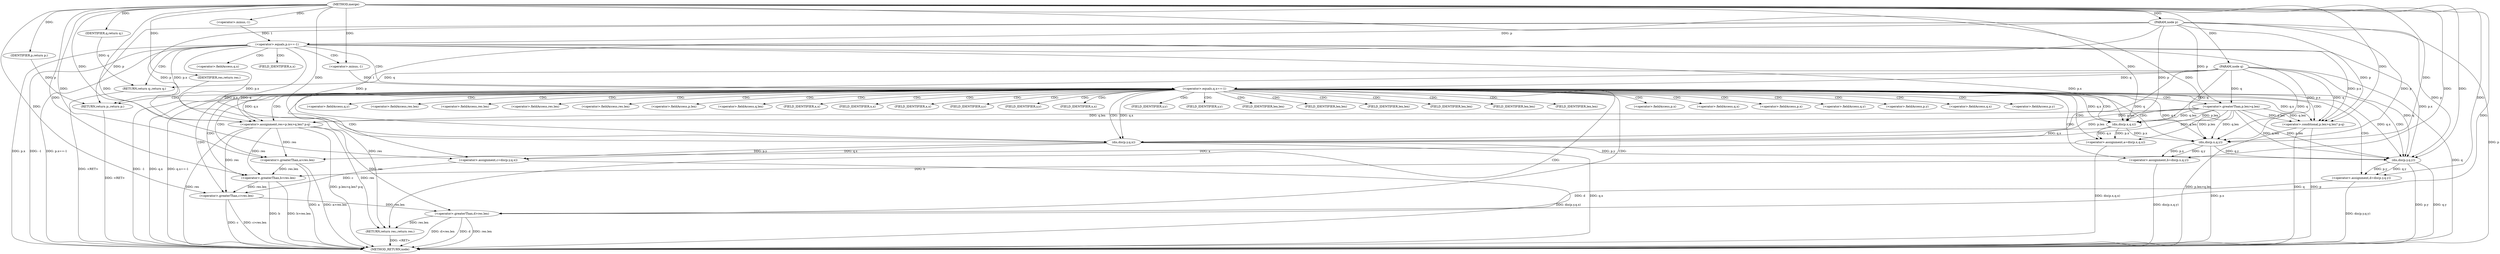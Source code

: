 digraph "merge" {  
"1000402" [label = "(METHOD,merge)" ]
"1000507" [label = "(METHOD_RETURN,node)" ]
"1000403" [label = "(PARAM,node p)" ]
"1000404" [label = "(PARAM,node q)" ]
"1000425" [label = "(<operator>.assignment,res=p.len>q.len? p:q)" ]
"1000438" [label = "(<operator>.assignment,a=dis(p.x,q.x))" ]
"1000448" [label = "(<operator>.assignment,b=dis(p.x,q.y))" ]
"1000458" [label = "(<operator>.assignment,c=dis(p.y,q.x))" ]
"1000468" [label = "(<operator>.assignment,d=dis(p.y,q.y))" ]
"1000505" [label = "(RETURN,return res;,return res;)" ]
"1000407" [label = "(<operator>.equals,p.x==-1)" ]
"1000413" [label = "(RETURN,return q;,return q;)" ]
"1000416" [label = "(<operator>.equals,q.x==-1)" ]
"1000422" [label = "(RETURN,return p;,return p;)" ]
"1000478" [label = "(<operator>.greaterThan,a>res.len)" ]
"1000485" [label = "(<operator>.greaterThan,b>res.len)" ]
"1000492" [label = "(<operator>.greaterThan,c>res.len)" ]
"1000499" [label = "(<operator>.greaterThan,d>res.len)" ]
"1000506" [label = "(IDENTIFIER,res,return res;)" ]
"1000414" [label = "(IDENTIFIER,q,return q;)" ]
"1000423" [label = "(IDENTIFIER,p,return p;)" ]
"1000427" [label = "(<operator>.conditional,p.len>q.len? p:q)" ]
"1000440" [label = "(dis,dis(p.x,q.x))" ]
"1000450" [label = "(dis,dis(p.x,q.y))" ]
"1000460" [label = "(dis,dis(p.y,q.x))" ]
"1000470" [label = "(dis,dis(p.y,q.y))" ]
"1000411" [label = "(<operator>.minus,-1)" ]
"1000420" [label = "(<operator>.minus,-1)" ]
"1000428" [label = "(<operator>.greaterThan,p.len>q.len)" ]
"1000417" [label = "(<operator>.fieldAccess,q.x)" ]
"1000441" [label = "(<operator>.fieldAccess,p.x)" ]
"1000444" [label = "(<operator>.fieldAccess,q.x)" ]
"1000451" [label = "(<operator>.fieldAccess,p.x)" ]
"1000454" [label = "(<operator>.fieldAccess,q.y)" ]
"1000461" [label = "(<operator>.fieldAccess,p.y)" ]
"1000464" [label = "(<operator>.fieldAccess,q.x)" ]
"1000471" [label = "(<operator>.fieldAccess,p.y)" ]
"1000474" [label = "(<operator>.fieldAccess,q.y)" ]
"1000480" [label = "(<operator>.fieldAccess,res.len)" ]
"1000487" [label = "(<operator>.fieldAccess,res.len)" ]
"1000494" [label = "(<operator>.fieldAccess,res.len)" ]
"1000501" [label = "(<operator>.fieldAccess,res.len)" ]
"1000419" [label = "(FIELD_IDENTIFIER,x,x)" ]
"1000429" [label = "(<operator>.fieldAccess,p.len)" ]
"1000432" [label = "(<operator>.fieldAccess,q.len)" ]
"1000443" [label = "(FIELD_IDENTIFIER,x,x)" ]
"1000446" [label = "(FIELD_IDENTIFIER,x,x)" ]
"1000453" [label = "(FIELD_IDENTIFIER,x,x)" ]
"1000456" [label = "(FIELD_IDENTIFIER,y,y)" ]
"1000463" [label = "(FIELD_IDENTIFIER,y,y)" ]
"1000466" [label = "(FIELD_IDENTIFIER,x,x)" ]
"1000473" [label = "(FIELD_IDENTIFIER,y,y)" ]
"1000476" [label = "(FIELD_IDENTIFIER,y,y)" ]
"1000482" [label = "(FIELD_IDENTIFIER,len,len)" ]
"1000489" [label = "(FIELD_IDENTIFIER,len,len)" ]
"1000496" [label = "(FIELD_IDENTIFIER,len,len)" ]
"1000503" [label = "(FIELD_IDENTIFIER,len,len)" ]
"1000431" [label = "(FIELD_IDENTIFIER,len,len)" ]
"1000434" [label = "(FIELD_IDENTIFIER,len,len)" ]
  "1000505" -> "1000507"  [ label = "DDG: <RET>"] 
  "1000403" -> "1000507"  [ label = "DDG: p"] 
  "1000404" -> "1000507"  [ label = "DDG: q"] 
  "1000407" -> "1000507"  [ label = "DDG: p.x"] 
  "1000407" -> "1000507"  [ label = "DDG: -1"] 
  "1000407" -> "1000507"  [ label = "DDG: p.x==-1"] 
  "1000416" -> "1000507"  [ label = "DDG: q.x"] 
  "1000416" -> "1000507"  [ label = "DDG: -1"] 
  "1000416" -> "1000507"  [ label = "DDG: q.x==-1"] 
  "1000425" -> "1000507"  [ label = "DDG: res"] 
  "1000427" -> "1000507"  [ label = "DDG: p.len>q.len"] 
  "1000427" -> "1000507"  [ label = "DDG: q"] 
  "1000427" -> "1000507"  [ label = "DDG: p"] 
  "1000425" -> "1000507"  [ label = "DDG: p.len>q.len? p:q"] 
  "1000438" -> "1000507"  [ label = "DDG: dis(p.x,q.x)"] 
  "1000450" -> "1000507"  [ label = "DDG: p.x"] 
  "1000448" -> "1000507"  [ label = "DDG: dis(p.x,q.y)"] 
  "1000460" -> "1000507"  [ label = "DDG: q.x"] 
  "1000458" -> "1000507"  [ label = "DDG: dis(p.y,q.x)"] 
  "1000470" -> "1000507"  [ label = "DDG: p.y"] 
  "1000470" -> "1000507"  [ label = "DDG: q.y"] 
  "1000468" -> "1000507"  [ label = "DDG: dis(p.y,q.y)"] 
  "1000478" -> "1000507"  [ label = "DDG: a"] 
  "1000478" -> "1000507"  [ label = "DDG: a>res.len"] 
  "1000485" -> "1000507"  [ label = "DDG: b"] 
  "1000485" -> "1000507"  [ label = "DDG: b>res.len"] 
  "1000492" -> "1000507"  [ label = "DDG: c"] 
  "1000492" -> "1000507"  [ label = "DDG: c>res.len"] 
  "1000499" -> "1000507"  [ label = "DDG: d"] 
  "1000499" -> "1000507"  [ label = "DDG: res.len"] 
  "1000499" -> "1000507"  [ label = "DDG: d>res.len"] 
  "1000413" -> "1000507"  [ label = "DDG: <RET>"] 
  "1000422" -> "1000507"  [ label = "DDG: <RET>"] 
  "1000402" -> "1000403"  [ label = "DDG: "] 
  "1000402" -> "1000404"  [ label = "DDG: "] 
  "1000407" -> "1000425"  [ label = "DDG: p.x"] 
  "1000428" -> "1000425"  [ label = "DDG: p.len"] 
  "1000403" -> "1000425"  [ label = "DDG: p"] 
  "1000402" -> "1000425"  [ label = "DDG: "] 
  "1000416" -> "1000425"  [ label = "DDG: q.x"] 
  "1000428" -> "1000425"  [ label = "DDG: q.len"] 
  "1000404" -> "1000425"  [ label = "DDG: q"] 
  "1000440" -> "1000438"  [ label = "DDG: q.x"] 
  "1000440" -> "1000438"  [ label = "DDG: p.x"] 
  "1000450" -> "1000448"  [ label = "DDG: p.x"] 
  "1000450" -> "1000448"  [ label = "DDG: q.y"] 
  "1000460" -> "1000458"  [ label = "DDG: q.x"] 
  "1000460" -> "1000458"  [ label = "DDG: p.y"] 
  "1000470" -> "1000468"  [ label = "DDG: p.y"] 
  "1000470" -> "1000468"  [ label = "DDG: q.y"] 
  "1000506" -> "1000505"  [ label = "DDG: res"] 
  "1000425" -> "1000505"  [ label = "DDG: res"] 
  "1000499" -> "1000505"  [ label = "DDG: res.len"] 
  "1000414" -> "1000413"  [ label = "DDG: q"] 
  "1000404" -> "1000413"  [ label = "DDG: q"] 
  "1000423" -> "1000422"  [ label = "DDG: p"] 
  "1000407" -> "1000422"  [ label = "DDG: p.x"] 
  "1000403" -> "1000422"  [ label = "DDG: p"] 
  "1000402" -> "1000438"  [ label = "DDG: "] 
  "1000402" -> "1000448"  [ label = "DDG: "] 
  "1000402" -> "1000458"  [ label = "DDG: "] 
  "1000402" -> "1000468"  [ label = "DDG: "] 
  "1000402" -> "1000506"  [ label = "DDG: "] 
  "1000403" -> "1000407"  [ label = "DDG: p"] 
  "1000411" -> "1000407"  [ label = "DDG: 1"] 
  "1000402" -> "1000414"  [ label = "DDG: "] 
  "1000404" -> "1000416"  [ label = "DDG: q"] 
  "1000420" -> "1000416"  [ label = "DDG: 1"] 
  "1000402" -> "1000423"  [ label = "DDG: "] 
  "1000407" -> "1000427"  [ label = "DDG: p.x"] 
  "1000428" -> "1000427"  [ label = "DDG: p.len"] 
  "1000403" -> "1000427"  [ label = "DDG: p"] 
  "1000402" -> "1000427"  [ label = "DDG: "] 
  "1000416" -> "1000427"  [ label = "DDG: q.x"] 
  "1000428" -> "1000427"  [ label = "DDG: q.len"] 
  "1000404" -> "1000427"  [ label = "DDG: q"] 
  "1000403" -> "1000440"  [ label = "DDG: p"] 
  "1000407" -> "1000440"  [ label = "DDG: p.x"] 
  "1000428" -> "1000440"  [ label = "DDG: p.len"] 
  "1000402" -> "1000440"  [ label = "DDG: "] 
  "1000404" -> "1000440"  [ label = "DDG: q"] 
  "1000416" -> "1000440"  [ label = "DDG: q.x"] 
  "1000428" -> "1000440"  [ label = "DDG: q.len"] 
  "1000440" -> "1000450"  [ label = "DDG: p.x"] 
  "1000403" -> "1000450"  [ label = "DDG: p"] 
  "1000407" -> "1000450"  [ label = "DDG: p.x"] 
  "1000428" -> "1000450"  [ label = "DDG: p.len"] 
  "1000402" -> "1000450"  [ label = "DDG: "] 
  "1000404" -> "1000450"  [ label = "DDG: q"] 
  "1000416" -> "1000450"  [ label = "DDG: q.x"] 
  "1000428" -> "1000450"  [ label = "DDG: q.len"] 
  "1000403" -> "1000460"  [ label = "DDG: p"] 
  "1000407" -> "1000460"  [ label = "DDG: p.x"] 
  "1000428" -> "1000460"  [ label = "DDG: p.len"] 
  "1000402" -> "1000460"  [ label = "DDG: "] 
  "1000440" -> "1000460"  [ label = "DDG: q.x"] 
  "1000404" -> "1000460"  [ label = "DDG: q"] 
  "1000416" -> "1000460"  [ label = "DDG: q.x"] 
  "1000428" -> "1000460"  [ label = "DDG: q.len"] 
  "1000460" -> "1000470"  [ label = "DDG: p.y"] 
  "1000403" -> "1000470"  [ label = "DDG: p"] 
  "1000407" -> "1000470"  [ label = "DDG: p.x"] 
  "1000428" -> "1000470"  [ label = "DDG: p.len"] 
  "1000402" -> "1000470"  [ label = "DDG: "] 
  "1000450" -> "1000470"  [ label = "DDG: q.y"] 
  "1000404" -> "1000470"  [ label = "DDG: q"] 
  "1000416" -> "1000470"  [ label = "DDG: q.x"] 
  "1000428" -> "1000470"  [ label = "DDG: q.len"] 
  "1000438" -> "1000478"  [ label = "DDG: a"] 
  "1000402" -> "1000478"  [ label = "DDG: "] 
  "1000425" -> "1000478"  [ label = "DDG: res"] 
  "1000448" -> "1000485"  [ label = "DDG: b"] 
  "1000402" -> "1000485"  [ label = "DDG: "] 
  "1000425" -> "1000485"  [ label = "DDG: res"] 
  "1000478" -> "1000485"  [ label = "DDG: res.len"] 
  "1000458" -> "1000492"  [ label = "DDG: c"] 
  "1000402" -> "1000492"  [ label = "DDG: "] 
  "1000425" -> "1000492"  [ label = "DDG: res"] 
  "1000485" -> "1000492"  [ label = "DDG: res.len"] 
  "1000468" -> "1000499"  [ label = "DDG: d"] 
  "1000402" -> "1000499"  [ label = "DDG: "] 
  "1000425" -> "1000499"  [ label = "DDG: res"] 
  "1000492" -> "1000499"  [ label = "DDG: res.len"] 
  "1000402" -> "1000411"  [ label = "DDG: "] 
  "1000402" -> "1000420"  [ label = "DDG: "] 
  "1000403" -> "1000428"  [ label = "DDG: p"] 
  "1000404" -> "1000428"  [ label = "DDG: q"] 
  "1000407" -> "1000419"  [ label = "CDG: "] 
  "1000407" -> "1000417"  [ label = "CDG: "] 
  "1000407" -> "1000420"  [ label = "CDG: "] 
  "1000407" -> "1000413"  [ label = "CDG: "] 
  "1000407" -> "1000416"  [ label = "CDG: "] 
  "1000416" -> "1000503"  [ label = "CDG: "] 
  "1000416" -> "1000461"  [ label = "CDG: "] 
  "1000416" -> "1000427"  [ label = "CDG: "] 
  "1000416" -> "1000456"  [ label = "CDG: "] 
  "1000416" -> "1000474"  [ label = "CDG: "] 
  "1000416" -> "1000473"  [ label = "CDG: "] 
  "1000416" -> "1000444"  [ label = "CDG: "] 
  "1000416" -> "1000466"  [ label = "CDG: "] 
  "1000416" -> "1000496"  [ label = "CDG: "] 
  "1000416" -> "1000464"  [ label = "CDG: "] 
  "1000416" -> "1000494"  [ label = "CDG: "] 
  "1000416" -> "1000485"  [ label = "CDG: "] 
  "1000416" -> "1000443"  [ label = "CDG: "] 
  "1000416" -> "1000453"  [ label = "CDG: "] 
  "1000416" -> "1000438"  [ label = "CDG: "] 
  "1000416" -> "1000448"  [ label = "CDG: "] 
  "1000416" -> "1000432"  [ label = "CDG: "] 
  "1000416" -> "1000471"  [ label = "CDG: "] 
  "1000416" -> "1000463"  [ label = "CDG: "] 
  "1000416" -> "1000478"  [ label = "CDG: "] 
  "1000416" -> "1000499"  [ label = "CDG: "] 
  "1000416" -> "1000451"  [ label = "CDG: "] 
  "1000416" -> "1000431"  [ label = "CDG: "] 
  "1000416" -> "1000446"  [ label = "CDG: "] 
  "1000416" -> "1000482"  [ label = "CDG: "] 
  "1000416" -> "1000487"  [ label = "CDG: "] 
  "1000416" -> "1000450"  [ label = "CDG: "] 
  "1000416" -> "1000492"  [ label = "CDG: "] 
  "1000416" -> "1000422"  [ label = "CDG: "] 
  "1000416" -> "1000454"  [ label = "CDG: "] 
  "1000416" -> "1000501"  [ label = "CDG: "] 
  "1000416" -> "1000440"  [ label = "CDG: "] 
  "1000416" -> "1000476"  [ label = "CDG: "] 
  "1000416" -> "1000429"  [ label = "CDG: "] 
  "1000416" -> "1000505"  [ label = "CDG: "] 
  "1000416" -> "1000458"  [ label = "CDG: "] 
  "1000416" -> "1000470"  [ label = "CDG: "] 
  "1000416" -> "1000460"  [ label = "CDG: "] 
  "1000416" -> "1000441"  [ label = "CDG: "] 
  "1000416" -> "1000425"  [ label = "CDG: "] 
  "1000416" -> "1000468"  [ label = "CDG: "] 
  "1000416" -> "1000434"  [ label = "CDG: "] 
  "1000416" -> "1000428"  [ label = "CDG: "] 
  "1000416" -> "1000489"  [ label = "CDG: "] 
  "1000416" -> "1000480"  [ label = "CDG: "] 
}
